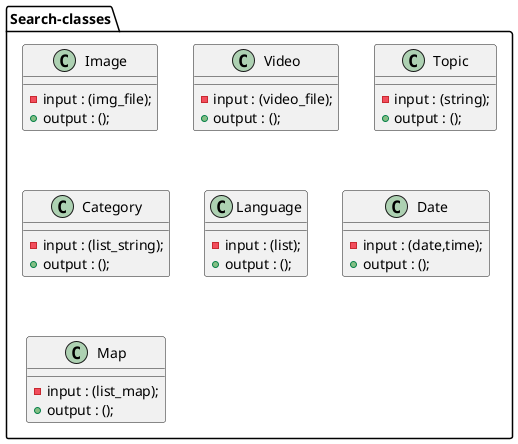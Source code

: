 @startuml
package Search-classes {
    class Image {
  - input : (img_file);
  + output : ();
}
class Video {
  - input : (video_file);
  + output : ();
}
class Topic {
  - input : (string);
  + output : ();
}
class Category {
  - input : (list_string);
  + output : ();
}
class Language {
  - input : (list);
  + output : ();
}
class Date {
  - input : (date,time);
  + output : ();
}
class Map {
  - input : (list_map);
  + output : ();
}
}
@enduml
